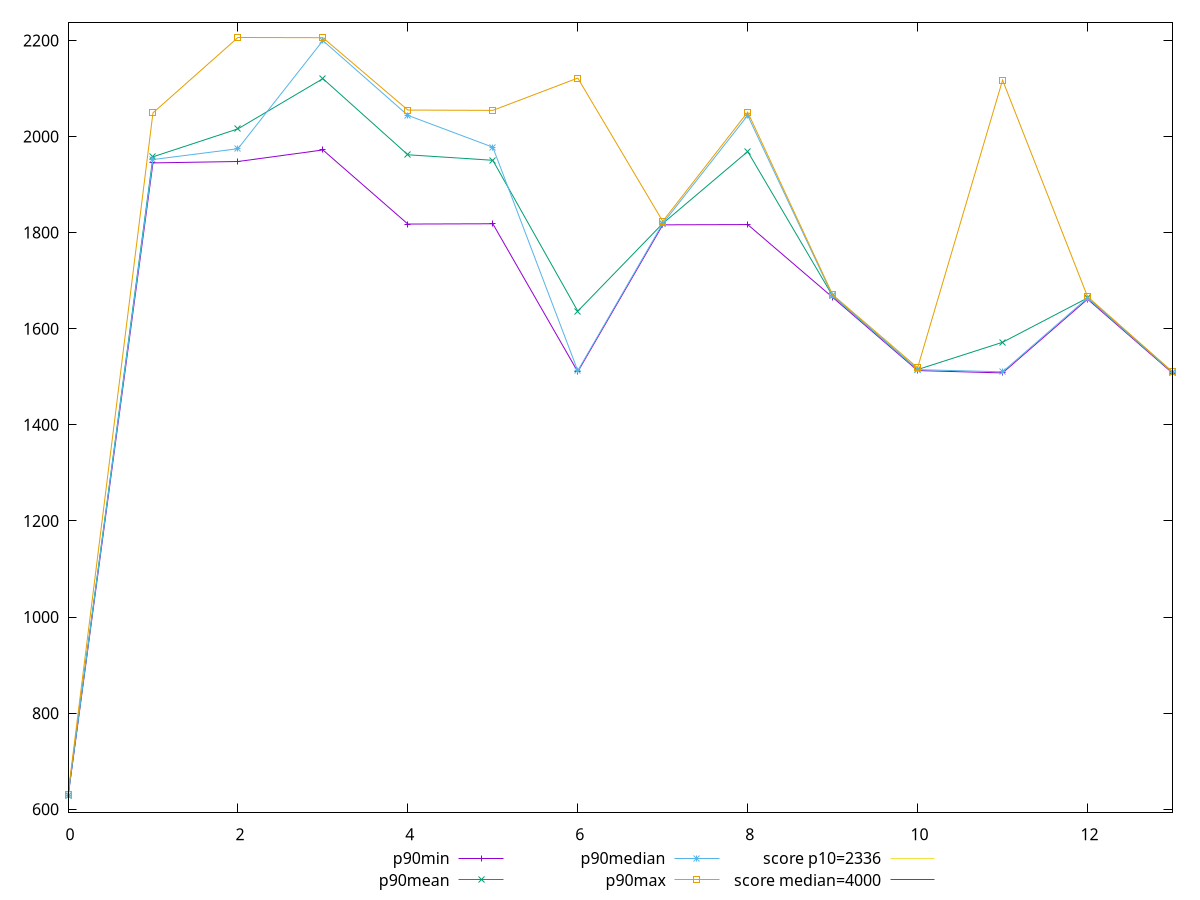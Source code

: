 reset

$p90Min <<EOF
0 625.20675
1 1945.0035000000003
2 1947.971
3 1971.9841000000001
4 1817.7876000000003
5 1818.3901999999998
6 1510.4286000000002
7 1816.1404000000002
8 1816.7107999999996
9 1665.2136999999998
10 1512.924
11 1508.0034
12 1661.4770999999996
13 1507.6709999999998
EOF

$p90Mean <<EOF
0 628.121121978022
1 1957.7081373626368
2 2015.8922027472534
3 2120.3966010989006
4 1961.9513296703299
5 1950.471074725274
6 1636.5479159340653
7 1818.9417131868129
8 1968.702523626373
9 1668.1580043956042
10 1515.0207197802201
11 1571.7963252747245
12 1664.0525714285716
13 1509.0685252747253
EOF

$p90Median <<EOF
0 628.20435
1 1952.103
2 1974.5679000000002
3 2199.5329499999993
4 2043.9419500000004
5 1977.6609999999998
6 1512.6099999999997
7 1818.8148
8 2043.8113499999997
9 1668.2639
10 1514.7986
11 1510.3378
12 1663.8876999999995
13 1509.1147999999998
EOF

$p90Max <<EOF
0 631.29395
1 2049.086
2 2206.01295
3 2205.583
4 2055.00835
5 2054.36825
6 2121.58605
7 1823.5164
8 2050.66715
9 1670.5841999999998
10 1518.6891
11 2117.3809500000007
12 1666.7752999999998
13 1510.3714
EOF

set key outside below
set xrange [0:13]
set yrange [593.590626:2237.629074]
set terminal svg size 640, 520 enhanced background rgb 'white'
set output "report_00007_2020-12-11T15:55:29.892Z/first-contentful-paint/progression/value.svg"

plot $p90Min title "p90min" with linespoints, \
     $p90Mean title "p90mean" with linespoints, \
     $p90Median title "p90median" with linespoints, \
     $p90Max title "p90max" with linespoints, \
     2336 title "score p10=2336", \
     4000 title "score median=4000"

reset
